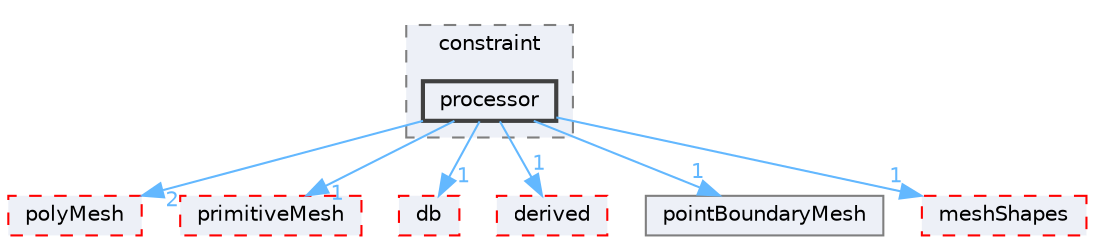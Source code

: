 digraph "src/OpenFOAM/meshes/pointMesh/pointPatches/constraint/processor"
{
 // LATEX_PDF_SIZE
  bgcolor="transparent";
  edge [fontname=Helvetica,fontsize=10,labelfontname=Helvetica,labelfontsize=10];
  node [fontname=Helvetica,fontsize=10,shape=box,height=0.2,width=0.4];
  compound=true
  subgraph clusterdir_e167ef4ffdb4a3e074def457cb9fd663 {
    graph [ bgcolor="#edf0f7", pencolor="grey50", label="constraint", fontname=Helvetica,fontsize=10 style="filled,dashed", URL="dir_e167ef4ffdb4a3e074def457cb9fd663.html",tooltip=""]
  dir_bfebc5a614df2e44492529925e580a7d [label="processor", fillcolor="#edf0f7", color="grey25", style="filled,bold", URL="dir_bfebc5a614df2e44492529925e580a7d.html",tooltip=""];
  }
  dir_5e5a63cb97aae3d01c8e98f0c14953bc [label="polyMesh", fillcolor="#edf0f7", color="red", style="filled,dashed", URL="dir_5e5a63cb97aae3d01c8e98f0c14953bc.html",tooltip=""];
  dir_d498992fb7d3f293d898bf6d3a4df869 [label="primitiveMesh", fillcolor="#edf0f7", color="red", style="filled,dashed", URL="dir_d498992fb7d3f293d898bf6d3a4df869.html",tooltip=""];
  dir_63c634f7a7cfd679ac26c67fb30fc32f [label="db", fillcolor="#edf0f7", color="red", style="filled,dashed", URL="dir_63c634f7a7cfd679ac26c67fb30fc32f.html",tooltip=""];
  dir_6b19444c0799847dabb5332dceba8722 [label="derived", fillcolor="#edf0f7", color="red", style="filled,dashed", URL="dir_6b19444c0799847dabb5332dceba8722.html",tooltip=""];
  dir_b331248a108c86b71e58f49053a85c82 [label="pointBoundaryMesh", fillcolor="#edf0f7", color="grey50", style="filled", URL="dir_b331248a108c86b71e58f49053a85c82.html",tooltip=""];
  dir_b8e2732bc99f8fb2a379dad81aa6030e [label="meshShapes", fillcolor="#edf0f7", color="red", style="filled,dashed", URL="dir_b8e2732bc99f8fb2a379dad81aa6030e.html",tooltip=""];
  dir_bfebc5a614df2e44492529925e580a7d->dir_5e5a63cb97aae3d01c8e98f0c14953bc [headlabel="2", labeldistance=1.5 headhref="dir_003083_002980.html" href="dir_003083_002980.html" color="steelblue1" fontcolor="steelblue1"];
  dir_bfebc5a614df2e44492529925e580a7d->dir_63c634f7a7cfd679ac26c67fb30fc32f [headlabel="1", labeldistance=1.5 headhref="dir_003083_000817.html" href="dir_003083_000817.html" color="steelblue1" fontcolor="steelblue1"];
  dir_bfebc5a614df2e44492529925e580a7d->dir_6b19444c0799847dabb5332dceba8722 [headlabel="1", labeldistance=1.5 headhref="dir_003083_000869.html" href="dir_003083_000869.html" color="steelblue1" fontcolor="steelblue1"];
  dir_bfebc5a614df2e44492529925e580a7d->dir_b331248a108c86b71e58f49053a85c82 [headlabel="1", labeldistance=1.5 headhref="dir_003083_002937.html" href="dir_003083_002937.html" color="steelblue1" fontcolor="steelblue1"];
  dir_bfebc5a614df2e44492529925e580a7d->dir_b8e2732bc99f8fb2a379dad81aa6030e [headlabel="1", labeldistance=1.5 headhref="dir_003083_002377.html" href="dir_003083_002377.html" color="steelblue1" fontcolor="steelblue1"];
  dir_bfebc5a614df2e44492529925e580a7d->dir_d498992fb7d3f293d898bf6d3a4df869 [headlabel="1", labeldistance=1.5 headhref="dir_003083_003063.html" href="dir_003083_003063.html" color="steelblue1" fontcolor="steelblue1"];
}
